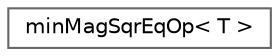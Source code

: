 digraph "Graphical Class Hierarchy"
{
 // LATEX_PDF_SIZE
  bgcolor="transparent";
  edge [fontname=Helvetica,fontsize=10,labelfontname=Helvetica,labelfontsize=10];
  node [fontname=Helvetica,fontsize=10,shape=box,height=0.2,width=0.4];
  rankdir="LR";
  Node0 [id="Node000000",label="minMagSqrEqOp\< T \>",height=0.2,width=0.4,color="grey40", fillcolor="white", style="filled",URL="$structFoam_1_1minMagSqrEqOp.html",tooltip=" "];
}
